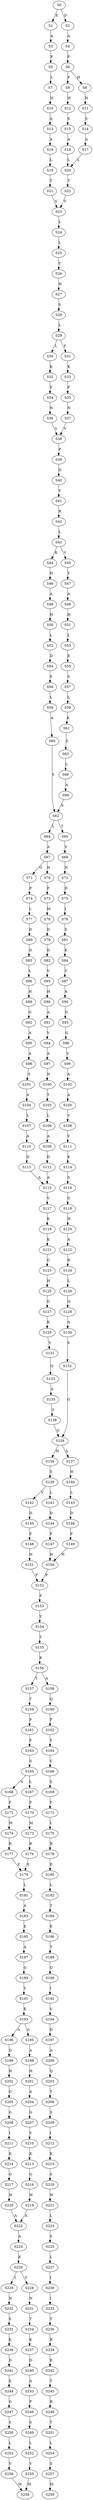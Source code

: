 strict digraph  {
	S0 -> S1 [ label = E ];
	S0 -> S2 [ label = D ];
	S1 -> S3 [ label = A ];
	S2 -> S4 [ label = A ];
	S3 -> S5 [ label = P ];
	S4 -> S6 [ label = P ];
	S5 -> S7 [ label = L ];
	S6 -> S8 [ label = H ];
	S6 -> S9 [ label = F ];
	S7 -> S10 [ label = H ];
	S8 -> S11 [ label = H ];
	S9 -> S12 [ label = H ];
	S10 -> S13 [ label = A ];
	S11 -> S14 [ label = S ];
	S12 -> S15 [ label = S ];
	S13 -> S16 [ label = A ];
	S14 -> S17 [ label = A ];
	S15 -> S18 [ label = A ];
	S16 -> S19 [ label = L ];
	S17 -> S20 [ label = L ];
	S18 -> S20 [ label = L ];
	S19 -> S21 [ label = T ];
	S20 -> S22 [ label = T ];
	S21 -> S23 [ label = V ];
	S22 -> S23 [ label = V ];
	S23 -> S24 [ label = L ];
	S24 -> S25 [ label = L ];
	S25 -> S26 [ label = C ];
	S26 -> S27 [ label = H ];
	S27 -> S28 [ label = S ];
	S28 -> S29 [ label = L ];
	S29 -> S30 [ label = L ];
	S29 -> S31 [ label = F ];
	S30 -> S32 [ label = K ];
	S31 -> S33 [ label = K ];
	S32 -> S34 [ label = F ];
	S33 -> S35 [ label = F ];
	S34 -> S36 [ label = N ];
	S35 -> S37 [ label = N ];
	S36 -> S38 [ label = V ];
	S37 -> S38 [ label = V ];
	S38 -> S39 [ label = P ];
	S39 -> S40 [ label = D ];
	S40 -> S41 [ label = V ];
	S41 -> S42 [ label = R ];
	S42 -> S43 [ label = L ];
	S43 -> S44 [ label = K ];
	S43 -> S45 [ label = V ];
	S44 -> S46 [ label = H ];
	S45 -> S47 [ label = Y ];
	S46 -> S48 [ label = A ];
	S47 -> S49 [ label = A ];
	S48 -> S50 [ label = H ];
	S49 -> S51 [ label = H ];
	S50 -> S52 [ label = L ];
	S51 -> S53 [ label = L ];
	S52 -> S54 [ label = D ];
	S53 -> S55 [ label = E ];
	S54 -> S56 [ label = S ];
	S55 -> S57 [ label = S ];
	S56 -> S58 [ label = L ];
	S57 -> S59 [ label = L ];
	S58 -> S60 [ label = A ];
	S59 -> S61 [ label = K ];
	S60 -> S62 [ label = S ];
	S61 -> S63 [ label = S ];
	S62 -> S64 [ label = L ];
	S62 -> S65 [ label = T ];
	S63 -> S66 [ label = L ];
	S64 -> S67 [ label = A ];
	S65 -> S68 [ label = V ];
	S66 -> S69 [ label = A ];
	S67 -> S70 [ label = N ];
	S67 -> S71 [ label = G ];
	S68 -> S72 [ label = N ];
	S69 -> S62 [ label = S ];
	S70 -> S73 [ label = P ];
	S71 -> S74 [ label = P ];
	S72 -> S75 [ label = D ];
	S73 -> S76 [ label = M ];
	S74 -> S77 [ label = L ];
	S75 -> S78 [ label = I ];
	S76 -> S79 [ label = D ];
	S77 -> S80 [ label = D ];
	S78 -> S81 [ label = S ];
	S79 -> S82 [ label = D ];
	S80 -> S83 [ label = D ];
	S81 -> S84 [ label = K ];
	S82 -> S85 [ label = V ];
	S83 -> S86 [ label = L ];
	S84 -> S87 [ label = V ];
	S85 -> S88 [ label = H ];
	S86 -> S89 [ label = H ];
	S87 -> S90 [ label = A ];
	S88 -> S91 [ label = A ];
	S89 -> S92 [ label = G ];
	S90 -> S93 [ label = D ];
	S91 -> S94 [ label = V ];
	S92 -> S95 [ label = A ];
	S93 -> S96 [ label = G ];
	S94 -> S97 [ label = A ];
	S95 -> S98 [ label = A ];
	S96 -> S99 [ label = V ];
	S97 -> S100 [ label = N ];
	S98 -> S101 [ label = S ];
	S99 -> S102 [ label = A ];
	S100 -> S103 [ label = T ];
	S101 -> S104 [ label = A ];
	S102 -> S105 [ label = A ];
	S103 -> S106 [ label = L ];
	S104 -> S107 [ label = L ];
	S105 -> S108 [ label = V ];
	S106 -> S109 [ label = A ];
	S107 -> S110 [ label = A ];
	S108 -> S111 [ label = V ];
	S109 -> S112 [ label = D ];
	S110 -> S113 [ label = D ];
	S111 -> S114 [ label = K ];
	S112 -> S115 [ label = A ];
	S113 -> S115 [ label = A ];
	S114 -> S116 [ label = S ];
	S115 -> S117 [ label = V ];
	S116 -> S118 [ label = G ];
	S117 -> S119 [ label = K ];
	S118 -> S120 [ label = H ];
	S119 -> S121 [ label = K ];
	S120 -> S122 [ label = A ];
	S121 -> S123 [ label = G ];
	S122 -> S124 [ label = R ];
	S123 -> S125 [ label = H ];
	S124 -> S126 [ label = L ];
	S125 -> S127 [ label = G ];
	S126 -> S128 [ label = Q ];
	S127 -> S129 [ label = K ];
	S128 -> S130 [ label = A ];
	S129 -> S131 [ label = V ];
	S130 -> S132 [ label = S ];
	S131 -> S133 [ label = Q ];
	S132 -> S134 [ label = G ];
	S133 -> S135 [ label = A ];
	S134 -> S136 [ label = H ];
	S134 -> S137 [ label = S ];
	S135 -> S138 [ label = S ];
	S136 -> S139 [ label = S ];
	S137 -> S140 [ label = H ];
	S138 -> S134 [ label = G ];
	S139 -> S141 [ label = L ];
	S139 -> S142 [ label = V ];
	S140 -> S143 [ label = L ];
	S141 -> S144 [ label = D ];
	S142 -> S145 [ label = D ];
	S143 -> S146 [ label = D ];
	S144 -> S147 [ label = F ];
	S145 -> S148 [ label = F ];
	S146 -> S149 [ label = F ];
	S147 -> S150 [ label = H ];
	S148 -> S151 [ label = H ];
	S149 -> S150 [ label = H ];
	S150 -> S152 [ label = P ];
	S151 -> S152 [ label = P ];
	S152 -> S153 [ label = F ];
	S153 -> S154 [ label = Y ];
	S154 -> S155 [ label = T ];
	S155 -> S156 [ label = K ];
	S156 -> S157 [ label = T ];
	S156 -> S158 [ label = A ];
	S157 -> S159 [ label = T ];
	S158 -> S160 [ label = Q ];
	S159 -> S161 [ label = P ];
	S160 -> S162 [ label = P ];
	S161 -> S163 [ label = F ];
	S162 -> S164 [ label = Y ];
	S163 -> S165 [ label = S ];
	S164 -> S166 [ label = C ];
	S165 -> S167 [ label = L ];
	S165 -> S168 [ label = A ];
	S166 -> S169 [ label = S ];
	S167 -> S170 [ label = F ];
	S168 -> S171 [ label = F ];
	S169 -> S172 [ label = F ];
	S170 -> S173 [ label = M ];
	S171 -> S174 [ label = M ];
	S172 -> S175 [ label = L ];
	S173 -> S176 [ label = R ];
	S174 -> S177 [ label = R ];
	S175 -> S178 [ label = R ];
	S176 -> S179 [ label = E ];
	S177 -> S179 [ label = E ];
	S178 -> S180 [ label = E ];
	S179 -> S181 [ label = L ];
	S180 -> S182 [ label = L ];
	S181 -> S183 [ label = A ];
	S182 -> S184 [ label = T ];
	S183 -> S185 [ label = E ];
	S184 -> S186 [ label = E ];
	S185 -> S187 [ label = A ];
	S186 -> S188 [ label = T ];
	S187 -> S189 [ label = G ];
	S188 -> S190 [ label = G ];
	S189 -> S191 [ label = Y ];
	S190 -> S192 [ label = I ];
	S191 -> S193 [ label = E ];
	S192 -> S194 [ label = V ];
	S193 -> S195 [ label = G ];
	S193 -> S196 [ label = A ];
	S194 -> S197 [ label = D ];
	S195 -> S198 [ label = A ];
	S196 -> S199 [ label = G ];
	S197 -> S200 [ label = A ];
	S198 -> S201 [ label = H ];
	S199 -> S202 [ label = H ];
	S200 -> S203 [ label = Q ];
	S201 -> S204 [ label = A ];
	S202 -> S205 [ label = G ];
	S203 -> S206 [ label = T ];
	S204 -> S207 [ label = G ];
	S205 -> S208 [ label = G ];
	S206 -> S209 [ label = S ];
	S207 -> S210 [ label = V ];
	S208 -> S211 [ label = I ];
	S209 -> S212 [ label = I ];
	S210 -> S213 [ label = K ];
	S211 -> S214 [ label = K ];
	S212 -> S215 [ label = K ];
	S213 -> S216 [ label = G ];
	S214 -> S217 [ label = G ];
	S215 -> S218 [ label = S ];
	S216 -> S219 [ label = W ];
	S217 -> S220 [ label = W ];
	S218 -> S221 [ label = W ];
	S219 -> S222 [ label = A ];
	S220 -> S222 [ label = A ];
	S221 -> S223 [ label = L ];
	S222 -> S224 [ label = A ];
	S223 -> S225 [ label = S ];
	S224 -> S226 [ label = K ];
	S225 -> S227 [ label = L ];
	S226 -> S228 [ label = V ];
	S226 -> S229 [ label = I ];
	S227 -> S230 [ label = I ];
	S228 -> S231 [ label = N ];
	S229 -> S232 [ label = N ];
	S230 -> S233 [ label = I ];
	S231 -> S234 [ label = T ];
	S232 -> S235 [ label = S ];
	S233 -> S236 [ label = T ];
	S234 -> S237 [ label = K ];
	S235 -> S238 [ label = K ];
	S236 -> S239 [ label = R ];
	S237 -> S240 [ label = D ];
	S238 -> S241 [ label = D ];
	S239 -> S242 [ label = E ];
	S240 -> S243 [ label = A ];
	S241 -> S244 [ label = E ];
	S242 -> S245 [ label = T ];
	S243 -> S246 [ label = P ];
	S244 -> S247 [ label = G ];
	S245 -> S248 [ label = R ];
	S246 -> S249 [ label = S ];
	S247 -> S250 [ label = S ];
	S248 -> S251 [ label = T ];
	S249 -> S252 [ label = L ];
	S250 -> S253 [ label = L ];
	S251 -> S254 [ label = L ];
	S252 -> S255 [ label = V ];
	S253 -> S256 [ label = V ];
	S254 -> S257 [ label = S ];
	S255 -> S258 [ label = M ];
	S256 -> S258 [ label = M ];
	S257 -> S259 [ label = M ];
}
